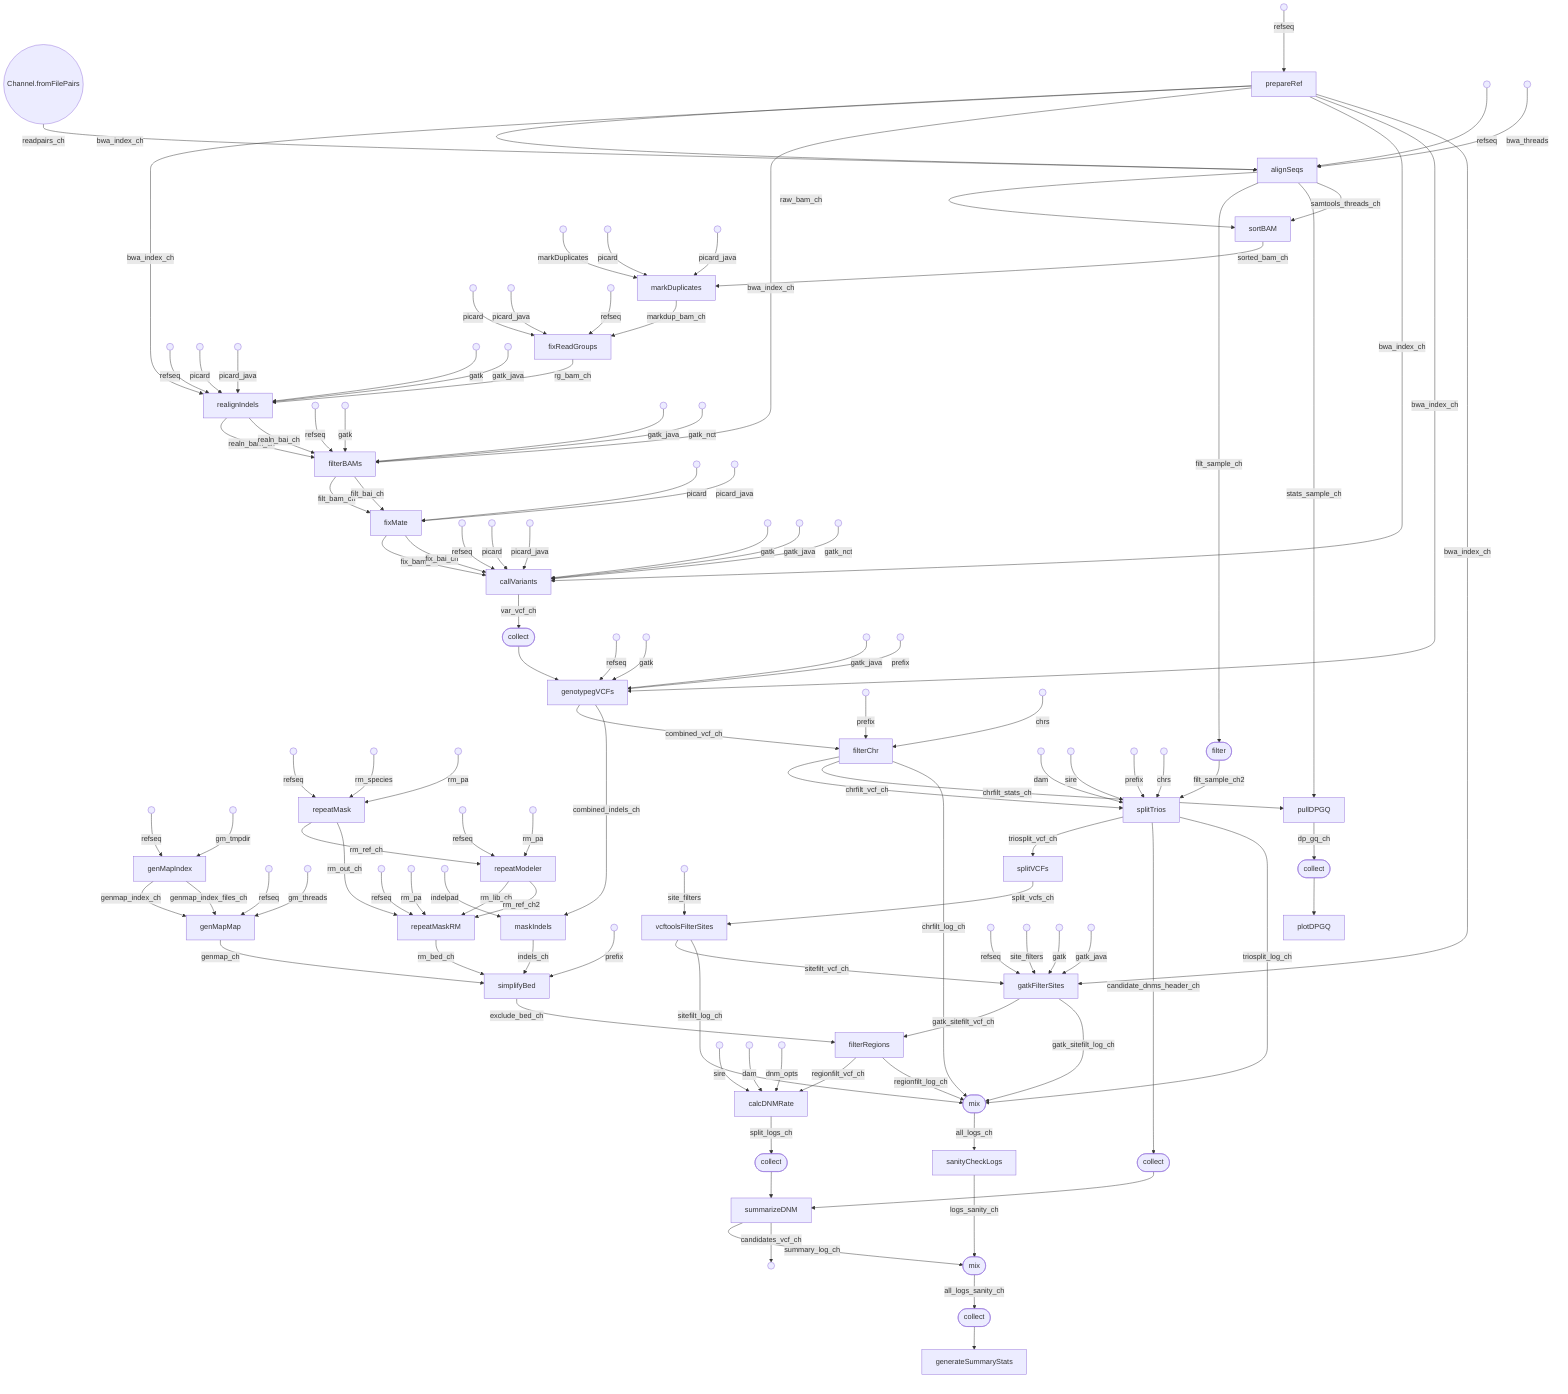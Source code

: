 flowchart TD
    p0((Channel.fromFilePairs))
    p1(( ))
    p2[prepareRef]
    p3(( ))
    p4(( ))
    p5[alignSeqs]
    p6[sortBAM]
    p7(( ))
    p8(( ))
    p9(( ))
    p10[markDuplicates]
    p11(( ))
    p12(( ))
    p13(( ))
    p14[fixReadGroups]
    p15(( ))
    p16(( ))
    p17(( ))
    p18(( ))
    p19(( ))
    p20[realignIndels]
    p21(( ))
    p22(( ))
    p23(( ))
    p24(( ))
    p25[filterBAMs]
    p26(( ))
    p27(( ))
    p28[fixMate]
    p29(( ))
    p30(( ))
    p31(( ))
    p32(( ))
    p33(( ))
    p34(( ))
    p35[callVariants]
    p36([collect])
    p37(( ))
    p38(( ))
    p39(( ))
    p40(( ))
    p41[genotypegVCFs]
    p42(( ))
    p43(( ))
    p44[genMapIndex]
    p45(( ))
    p46(( ))
    p47[genMapMap]
    p48(( ))
    p49(( ))
    p50(( ))
    p51[repeatMask]
    p52(( ))
    p53(( ))
    p54[repeatModeler]
    p55(( ))
    p56(( ))
    p57[repeatMaskRM]
    p58(( ))
    p59[maskIndels]
    p60(( ))
    p61[simplifyBed]
    p62(( ))
    p63(( ))
    p64[filterChr]
    p65([filter])
    p66(( ))
    p67(( ))
    p68(( ))
    p69(( ))
    p70[splitTrios]
    p71[pullDPGQ]
    p72([collect])
    p73[plotDPGQ]
    p74[splitVCFs]
    p75(( ))
    p76[vcftoolsFilterSites]
    p77(( ))
    p78(( ))
    p79(( ))
    p80(( ))
    p81[gatkFilterSites]
    p82[filterRegions]
    p83(( ))
    p84(( ))
    p85(( ))
    p86[calcDNMRate]
    p87([collect])
    p88([collect])
    p89[summarizeDNM]
    p90(( ))
    p91([mix])
    p92[sanityCheckLogs]
    p93([mix])
    p94([collect])
    p95[generateSummaryStats]
    p0 -->|readpairs_ch| p5
    p1 -->|refseq| p2
    p2 -->|bwa_index_ch| p5
    p3 -->|refseq| p5
    p4 -->|bwa_threads| p5
    p5 -->|raw_bam_ch| p6
    p5 -->|filt_sample_ch| p65
    p5 -->|stats_sample_ch| p71
    p5 -->|samtools_threads_ch| p6
    p6 -->|sorted_bam_ch| p10
    p7 -->|markDuplicates| p10
    p8 -->|picard| p10
    p9 -->|picard_java| p10
    p10 -->|markdup_bam_ch| p14
    p11 -->|picard| p14
    p12 -->|picard_java| p14
    p13 -->|refseq| p14
    p14 -->|rg_bam_ch| p20
    p15 -->|refseq| p20
    p16 -->|picard| p20
    p17 -->|picard_java| p20
    p18 -->|gatk| p20
    p19 -->|gatk_java| p20
    p2 -->|bwa_index_ch| p20
    p20 -->|realn_bam_ch| p25
    p20 -->|realn_bai_ch| p25
    p21 -->|refseq| p25
    p22 -->|gatk| p25
    p23 -->|gatk_java| p25
    p24 -->|gatk_nct| p25
    p2 -->|bwa_index_ch| p25
    p25 -->|filt_bam_ch| p28
    p25 -->|filt_bai_ch| p28
    p26 -->|picard| p28
    p27 -->|picard_java| p28
    p28 -->|fix_bam_ch| p35
    p28 -->|fix_bai_ch| p35
    p29 -->|refseq| p35
    p30 -->|picard| p35
    p31 -->|picard_java| p35
    p32 -->|gatk| p35
    p33 -->|gatk_java| p35
    p34 -->|gatk_nct| p35
    p2 -->|bwa_index_ch| p35
    p35 -->|var_vcf_ch| p36
    p36 --> p41
    p37 -->|refseq| p41
    p2 -->|bwa_index_ch| p41
    p38 -->|gatk| p41
    p39 -->|gatk_java| p41
    p40 -->|prefix| p41
    p41 -->|combined_vcf_ch| p64
    p41 -->|combined_indels_ch| p59
    p42 -->|refseq| p44
    p43 -->|gm_tmpdir| p44
    p44 -->|genmap_index_ch| p47
    p44 -->|genmap_index_files_ch| p47
    p45 -->|refseq| p47
    p46 -->|gm_threads| p47
    p47 -->|genmap_ch| p61
    p48 -->|refseq| p51
    p49 -->|rm_species| p51
    p50 -->|rm_pa| p51
    p51 -->|rm_ref_ch| p54
    p51 -->|rm_out_ch| p57
    p52 -->|refseq| p54
    p53 -->|rm_pa| p54
    p54 -->|rm_lib_ch| p57
    p54 -->|rm_ref_ch2| p57
    p55 -->|refseq| p57
    p56 -->|rm_pa| p57
    p57 -->|rm_bed_ch| p61
    p58 -->|indelpad| p59
    p59 -->|indels_ch| p61
    p60 -->|prefix| p61
    p61 -->|exclude_bed_ch| p82
    p62 -->|prefix| p64
    p63 -->|chrs| p64
    p64 -->|chrfilt_vcf_ch| p70
    p64 -->|chrfilt_stats_ch| p71
    p64 -->|chrfilt_log_ch| p91
    p65 -->|filt_sample_ch2| p70
    p66 -->|dam| p70
    p67 -->|sire| p70
    p68 -->|prefix| p70
    p69 -->|chrs| p70
    p70 -->|triosplit_vcf_ch| p74
    p70 -->|candidate_dnms_header_ch| p88
    p70 -->|triosplit_log_ch| p91
    p71 -->|dp_gq_ch| p72
    p72 --> p73
    p74 -->|split_vcfs_ch| p76
    p75 -->|site_filters| p76
    p76 -->|sitefilt_vcf_ch| p81
    p76 -->|sitefilt_log_ch| p91
    p77 -->|refseq| p81
    p2 -->|bwa_index_ch| p81
    p78 -->|site_filters| p81
    p79 -->|gatk| p81
    p80 -->|gatk_java| p81
    p81 -->|gatk_sitefilt_vcf_ch| p82
    p81 -->|gatk_sitefilt_log_ch| p91
    p82 -->|regionfilt_vcf_ch| p86
    p82 -->|regionfilt_log_ch| p91
    p83 -->|sire| p86
    p84 -->|dam| p86
    p85 -->|dnm_opts| p86
    p86 -->|split_logs_ch| p87
    p87 --> p89
    p88 --> p89
    p89 -->|summary_log_ch| p93
    p89 -->|candidates_vcf_ch| p90
    p91 -->|all_logs_ch| p92
    p92 -->|logs_sanity_ch| p93
    p93 -->|all_logs_sanity_ch| p94
    p94 --> p95